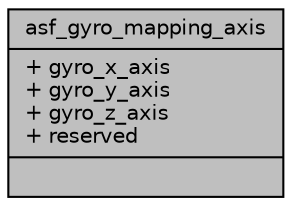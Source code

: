 digraph "asf_gyro_mapping_axis"
{
 // INTERACTIVE_SVG=YES
 // LATEX_PDF_SIZE
  bgcolor="transparent";
  edge [fontname="Helvetica",fontsize="10",labelfontname="Helvetica",labelfontsize="10"];
  node [fontname="Helvetica",fontsize="10",shape=record];
  Node1 [label="{asf_gyro_mapping_axis\n|+ gyro_x_axis\l+ gyro_y_axis\l+ gyro_z_axis\l+ reserved\l|}",height=0.2,width=0.4,color="black", fillcolor="grey75", style="filled", fontcolor="black",tooltip="gyro_sensor_axis_t. The relationship between gyro active axis and default gyro axis."];
}
